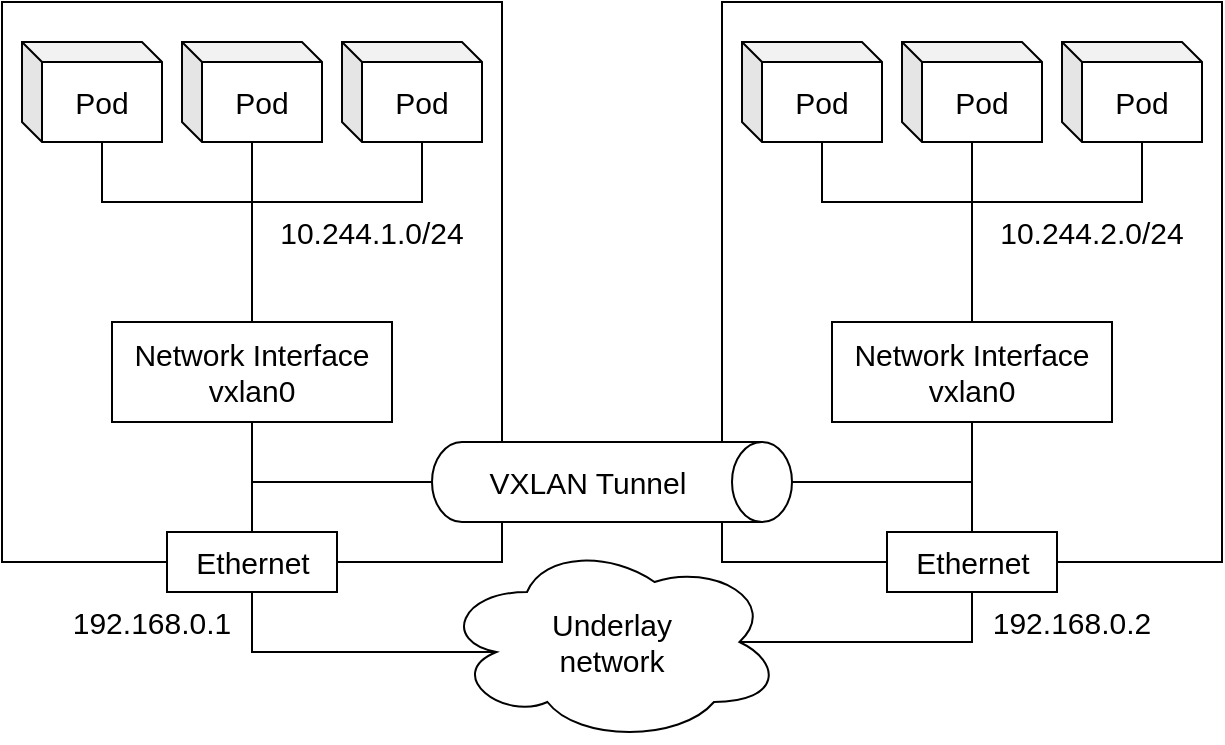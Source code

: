 <mxfile version="20.8.10" type="device"><diagram name="Seite-1" id="KskX357pJ9m0tlJ7sDcX"><mxGraphModel dx="915" dy="690" grid="1" gridSize="10" guides="1" tooltips="1" connect="1" arrows="1" fold="1" page="1" pageScale="1" pageWidth="827" pageHeight="1169" math="0" shadow="0"><root><mxCell id="0"/><mxCell id="1" parent="0"/><mxCell id="AlO4GSbcXoZhmrztYAPX-18" value="" style="rounded=0;whiteSpace=wrap;html=1;fontSize=15;" vertex="1" parent="1"><mxGeometry x="120" y="60" width="250" height="280" as="geometry"/></mxCell><mxCell id="AlO4GSbcXoZhmrztYAPX-1" value="Network Interface&lt;br style=&quot;font-size: 15px;&quot;&gt;vxlan0" style="rounded=0;whiteSpace=wrap;html=1;fontSize=15;" vertex="1" parent="1"><mxGeometry x="175" y="220" width="140" height="50" as="geometry"/></mxCell><mxCell id="AlO4GSbcXoZhmrztYAPX-8" style="edgeStyle=orthogonalEdgeStyle;rounded=0;orthogonalLoop=1;jettySize=auto;html=1;fontSize=15;endArrow=none;endFill=0;" edge="1" parent="1" source="AlO4GSbcXoZhmrztYAPX-3" target="AlO4GSbcXoZhmrztYAPX-1"><mxGeometry relative="1" as="geometry"><mxPoint x="245" y="225" as="targetPoint"/><mxPoint x="170" y="135" as="sourcePoint"/><Array as="points"><mxPoint x="170" y="160"/><mxPoint x="245" y="160"/></Array></mxGeometry></mxCell><mxCell id="AlO4GSbcXoZhmrztYAPX-3" value="Pod" style="shape=cube;whiteSpace=wrap;html=1;boundedLbl=1;backgroundOutline=1;darkOpacity=0.05;darkOpacity2=0.1;size=10;fontSize=15;" vertex="1" parent="1"><mxGeometry x="130" y="80" width="70" height="50" as="geometry"/></mxCell><mxCell id="AlO4GSbcXoZhmrztYAPX-9" style="edgeStyle=orthogonalEdgeStyle;rounded=0;orthogonalLoop=1;jettySize=auto;html=1;exitX=0;exitY=0;exitDx=40;exitDy=50;exitPerimeter=0;fontSize=15;endArrow=none;endFill=0;" edge="1" parent="1" source="AlO4GSbcXoZhmrztYAPX-4" target="AlO4GSbcXoZhmrztYAPX-1"><mxGeometry relative="1" as="geometry"><mxPoint x="250" y="170" as="targetPoint"/><Array as="points"><mxPoint x="245" y="130"/></Array></mxGeometry></mxCell><mxCell id="AlO4GSbcXoZhmrztYAPX-4" value="Pod" style="shape=cube;whiteSpace=wrap;html=1;boundedLbl=1;backgroundOutline=1;darkOpacity=0.05;darkOpacity2=0.1;size=10;fontSize=15;" vertex="1" parent="1"><mxGeometry x="210" y="80" width="70" height="50" as="geometry"/></mxCell><mxCell id="AlO4GSbcXoZhmrztYAPX-10" style="edgeStyle=orthogonalEdgeStyle;rounded=0;orthogonalLoop=1;jettySize=auto;html=1;exitX=0;exitY=0;exitDx=40;exitDy=50;exitPerimeter=0;fontSize=15;endArrow=none;endFill=0;entryX=0.5;entryY=0;entryDx=0;entryDy=0;" edge="1" parent="1" source="AlO4GSbcXoZhmrztYAPX-5" target="AlO4GSbcXoZhmrztYAPX-1"><mxGeometry relative="1" as="geometry"><mxPoint x="330" y="170" as="targetPoint"/><Array as="points"><mxPoint x="330" y="160"/><mxPoint x="245" y="160"/></Array></mxGeometry></mxCell><mxCell id="AlO4GSbcXoZhmrztYAPX-5" value="Pod" style="shape=cube;whiteSpace=wrap;html=1;boundedLbl=1;backgroundOutline=1;darkOpacity=0.05;darkOpacity2=0.1;size=10;fontSize=15;" vertex="1" parent="1"><mxGeometry x="290" y="80" width="70" height="50" as="geometry"/></mxCell><mxCell id="AlO4GSbcXoZhmrztYAPX-11" value="10.244.1.0/24" style="text;html=1;strokeColor=none;fillColor=none;align=center;verticalAlign=middle;whiteSpace=wrap;rounded=0;fontSize=15;" vertex="1" parent="1"><mxGeometry x="250" y="160" width="110" height="30" as="geometry"/></mxCell><mxCell id="AlO4GSbcXoZhmrztYAPX-16" value="Underlay&lt;br&gt;network" style="ellipse;shape=cloud;whiteSpace=wrap;html=1;fontSize=15;" vertex="1" parent="1"><mxGeometry x="340" y="330" width="170" height="100" as="geometry"/></mxCell><mxCell id="AlO4GSbcXoZhmrztYAPX-17" value="" style="edgeStyle=orthogonalEdgeStyle;rounded=0;orthogonalLoop=1;jettySize=auto;html=1;exitX=0.5;exitY=1;exitDx=0;exitDy=0;fontSize=15;endArrow=none;endFill=0;" edge="1" parent="1" source="AlO4GSbcXoZhmrztYAPX-1" target="AlO4GSbcXoZhmrztYAPX-14"><mxGeometry relative="1" as="geometry"><mxPoint x="245" y="320" as="targetPoint"/><mxPoint x="245" y="270" as="sourcePoint"/></mxGeometry></mxCell><mxCell id="AlO4GSbcXoZhmrztYAPX-19" style="edgeStyle=orthogonalEdgeStyle;rounded=0;orthogonalLoop=1;jettySize=auto;html=1;exitX=0.5;exitY=1;exitDx=0;exitDy=0;entryX=0.16;entryY=0.55;entryDx=0;entryDy=0;entryPerimeter=0;fontSize=15;endArrow=none;endFill=0;" edge="1" parent="1" source="AlO4GSbcXoZhmrztYAPX-14" target="AlO4GSbcXoZhmrztYAPX-16"><mxGeometry relative="1" as="geometry"/></mxCell><mxCell id="AlO4GSbcXoZhmrztYAPX-14" value="Ethernet" style="rounded=0;whiteSpace=wrap;html=1;fontSize=15;" vertex="1" parent="1"><mxGeometry x="202.5" y="325" width="85" height="30" as="geometry"/></mxCell><mxCell id="AlO4GSbcXoZhmrztYAPX-30" style="edgeStyle=orthogonalEdgeStyle;rounded=0;orthogonalLoop=1;jettySize=auto;html=1;exitX=0.5;exitY=1;exitDx=0;exitDy=0;entryX=0.875;entryY=0.5;entryDx=0;entryDy=0;entryPerimeter=0;fontSize=15;endArrow=none;endFill=0;" edge="1" parent="1" source="AlO4GSbcXoZhmrztYAPX-20" target="AlO4GSbcXoZhmrztYAPX-16"><mxGeometry relative="1" as="geometry"><Array as="points"><mxPoint x="605" y="380"/></Array></mxGeometry></mxCell><mxCell id="AlO4GSbcXoZhmrztYAPX-20" value="" style="rounded=0;whiteSpace=wrap;html=1;fontSize=15;" vertex="1" parent="1"><mxGeometry x="480" y="60" width="250" height="280" as="geometry"/></mxCell><mxCell id="AlO4GSbcXoZhmrztYAPX-21" value="Network Interface&lt;br style=&quot;font-size: 15px;&quot;&gt;vxlan0" style="rounded=0;whiteSpace=wrap;html=1;fontSize=15;" vertex="1" parent="1"><mxGeometry x="535" y="220" width="140" height="50" as="geometry"/></mxCell><mxCell id="AlO4GSbcXoZhmrztYAPX-22" style="edgeStyle=orthogonalEdgeStyle;rounded=0;orthogonalLoop=1;jettySize=auto;html=1;fontSize=15;endArrow=none;endFill=0;" edge="1" parent="1" source="AlO4GSbcXoZhmrztYAPX-23" target="AlO4GSbcXoZhmrztYAPX-21"><mxGeometry relative="1" as="geometry"><mxPoint x="605" y="225" as="targetPoint"/><mxPoint x="530" y="135" as="sourcePoint"/><Array as="points"><mxPoint x="530" y="160"/><mxPoint x="605" y="160"/></Array></mxGeometry></mxCell><mxCell id="AlO4GSbcXoZhmrztYAPX-23" value="Pod" style="shape=cube;whiteSpace=wrap;html=1;boundedLbl=1;backgroundOutline=1;darkOpacity=0.05;darkOpacity2=0.1;size=10;fontSize=15;" vertex="1" parent="1"><mxGeometry x="490" y="80" width="70" height="50" as="geometry"/></mxCell><mxCell id="AlO4GSbcXoZhmrztYAPX-24" style="edgeStyle=orthogonalEdgeStyle;rounded=0;orthogonalLoop=1;jettySize=auto;html=1;exitX=0;exitY=0;exitDx=40;exitDy=50;exitPerimeter=0;fontSize=15;endArrow=none;endFill=0;" edge="1" parent="1" source="AlO4GSbcXoZhmrztYAPX-25" target="AlO4GSbcXoZhmrztYAPX-21"><mxGeometry relative="1" as="geometry"><mxPoint x="610" y="170" as="targetPoint"/><Array as="points"><mxPoint x="605" y="130"/></Array></mxGeometry></mxCell><mxCell id="AlO4GSbcXoZhmrztYAPX-25" value="Pod" style="shape=cube;whiteSpace=wrap;html=1;boundedLbl=1;backgroundOutline=1;darkOpacity=0.05;darkOpacity2=0.1;size=10;fontSize=15;" vertex="1" parent="1"><mxGeometry x="570" y="80" width="70" height="50" as="geometry"/></mxCell><mxCell id="AlO4GSbcXoZhmrztYAPX-26" style="edgeStyle=orthogonalEdgeStyle;rounded=0;orthogonalLoop=1;jettySize=auto;html=1;exitX=0;exitY=0;exitDx=40;exitDy=50;exitPerimeter=0;fontSize=15;endArrow=none;endFill=0;entryX=0.5;entryY=0;entryDx=0;entryDy=0;" edge="1" parent="1" source="AlO4GSbcXoZhmrztYAPX-27" target="AlO4GSbcXoZhmrztYAPX-21"><mxGeometry relative="1" as="geometry"><mxPoint x="690" y="170" as="targetPoint"/><Array as="points"><mxPoint x="690" y="160"/><mxPoint x="605" y="160"/></Array></mxGeometry></mxCell><mxCell id="AlO4GSbcXoZhmrztYAPX-27" value="Pod" style="shape=cube;whiteSpace=wrap;html=1;boundedLbl=1;backgroundOutline=1;darkOpacity=0.05;darkOpacity2=0.1;size=10;fontSize=15;" vertex="1" parent="1"><mxGeometry x="650" y="80" width="70" height="50" as="geometry"/></mxCell><mxCell id="AlO4GSbcXoZhmrztYAPX-28" value="10.244.2.0/24" style="text;html=1;strokeColor=none;fillColor=none;align=center;verticalAlign=middle;whiteSpace=wrap;rounded=0;fontSize=15;" vertex="1" parent="1"><mxGeometry x="610" y="160" width="110" height="30" as="geometry"/></mxCell><mxCell id="AlO4GSbcXoZhmrztYAPX-29" value="" style="edgeStyle=orthogonalEdgeStyle;rounded=0;orthogonalLoop=1;jettySize=auto;html=1;exitX=0.5;exitY=1;exitDx=0;exitDy=0;fontSize=15;endArrow=none;endFill=0;startArrow=none;" edge="1" parent="1" source="AlO4GSbcXoZhmrztYAPX-31"><mxGeometry relative="1" as="geometry"><mxPoint x="605" y="330" as="targetPoint"/><mxPoint x="605" y="270" as="sourcePoint"/></mxGeometry></mxCell><mxCell id="AlO4GSbcXoZhmrztYAPX-32" value="" style="edgeStyle=orthogonalEdgeStyle;rounded=0;orthogonalLoop=1;jettySize=auto;html=1;exitX=0.5;exitY=1;exitDx=0;exitDy=0;fontSize=15;endArrow=none;endFill=0;" edge="1" parent="1" source="AlO4GSbcXoZhmrztYAPX-21" target="AlO4GSbcXoZhmrztYAPX-31"><mxGeometry relative="1" as="geometry"><mxPoint x="605" y="330" as="targetPoint"/><mxPoint x="605" y="270" as="sourcePoint"/></mxGeometry></mxCell><mxCell id="AlO4GSbcXoZhmrztYAPX-31" value="Ethernet" style="rounded=0;whiteSpace=wrap;html=1;fontSize=15;" vertex="1" parent="1"><mxGeometry x="562.5" y="325" width="85" height="30" as="geometry"/></mxCell><mxCell id="AlO4GSbcXoZhmrztYAPX-35" style="edgeStyle=orthogonalEdgeStyle;rounded=0;orthogonalLoop=1;jettySize=auto;html=1;exitX=0.5;exitY=0;exitDx=0;exitDy=0;exitPerimeter=0;fontSize=15;endArrow=none;endFill=0;" edge="1" parent="1" source="AlO4GSbcXoZhmrztYAPX-33"><mxGeometry relative="1" as="geometry"><mxPoint x="605" y="300" as="targetPoint"/></mxGeometry></mxCell><mxCell id="AlO4GSbcXoZhmrztYAPX-33" value="VXLAN Tunnel" style="shape=cylinder3;whiteSpace=wrap;html=1;boundedLbl=1;backgroundOutline=1;size=15;fontSize=15;rotation=90;horizontal=0;" vertex="1" parent="1"><mxGeometry x="405" y="210" width="40" height="180" as="geometry"/></mxCell><mxCell id="AlO4GSbcXoZhmrztYAPX-34" value="" style="endArrow=none;html=1;rounded=0;fontSize=15;entryX=0.5;entryY=1;entryDx=0;entryDy=0;entryPerimeter=0;" edge="1" parent="1" target="AlO4GSbcXoZhmrztYAPX-33"><mxGeometry width="50" height="50" relative="1" as="geometry"><mxPoint x="245" y="300" as="sourcePoint"/><mxPoint x="290" y="440" as="targetPoint"/></mxGeometry></mxCell><mxCell id="AlO4GSbcXoZhmrztYAPX-37" value="192.168.0.1" style="text;html=1;strokeColor=none;fillColor=none;align=center;verticalAlign=middle;whiteSpace=wrap;rounded=0;fontSize=15;" vertex="1" parent="1"><mxGeometry x="150" y="355" width="90" height="30" as="geometry"/></mxCell><mxCell id="AlO4GSbcXoZhmrztYAPX-39" value="192.168.0.2" style="text;html=1;strokeColor=none;fillColor=none;align=center;verticalAlign=middle;whiteSpace=wrap;rounded=0;fontSize=15;" vertex="1" parent="1"><mxGeometry x="610" y="355" width="90" height="30" as="geometry"/></mxCell></root></mxGraphModel></diagram></mxfile>